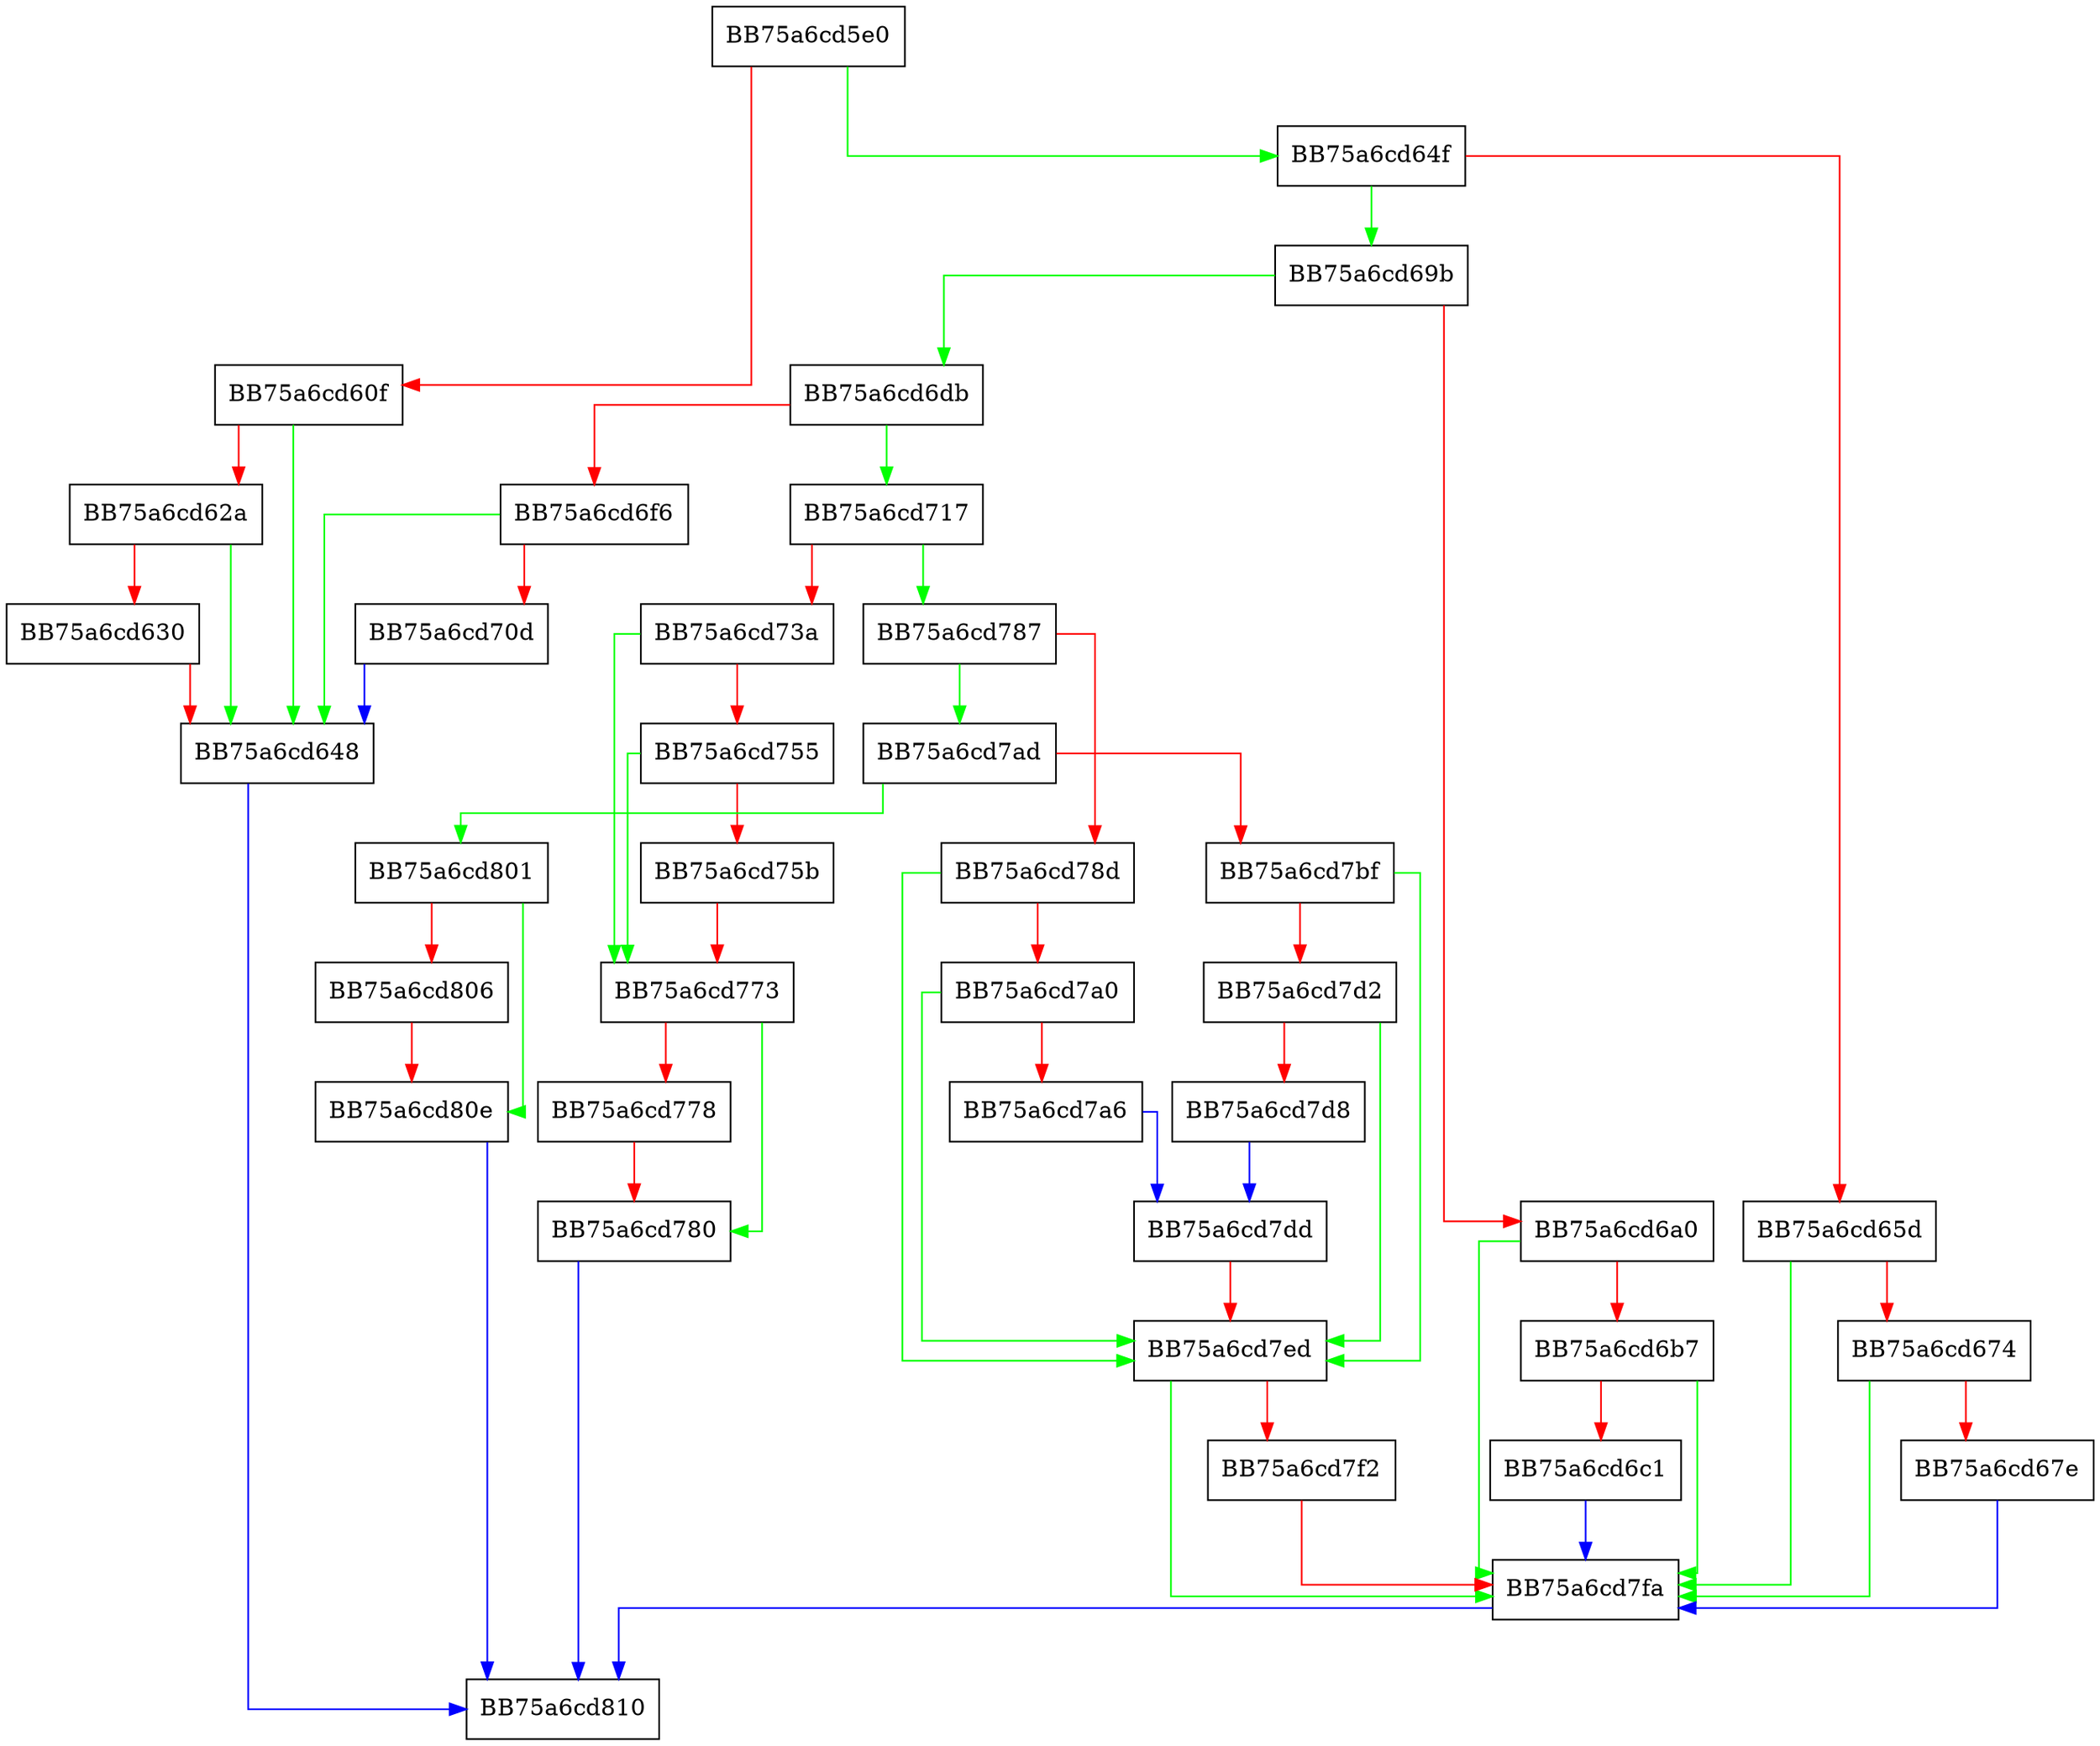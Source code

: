 digraph ValidateFile {
  node [shape="box"];
  graph [splines=ortho];
  BB75a6cd5e0 -> BB75a6cd64f [color="green"];
  BB75a6cd5e0 -> BB75a6cd60f [color="red"];
  BB75a6cd60f -> BB75a6cd648 [color="green"];
  BB75a6cd60f -> BB75a6cd62a [color="red"];
  BB75a6cd62a -> BB75a6cd648 [color="green"];
  BB75a6cd62a -> BB75a6cd630 [color="red"];
  BB75a6cd630 -> BB75a6cd648 [color="red"];
  BB75a6cd648 -> BB75a6cd810 [color="blue"];
  BB75a6cd64f -> BB75a6cd69b [color="green"];
  BB75a6cd64f -> BB75a6cd65d [color="red"];
  BB75a6cd65d -> BB75a6cd7fa [color="green"];
  BB75a6cd65d -> BB75a6cd674 [color="red"];
  BB75a6cd674 -> BB75a6cd7fa [color="green"];
  BB75a6cd674 -> BB75a6cd67e [color="red"];
  BB75a6cd67e -> BB75a6cd7fa [color="blue"];
  BB75a6cd69b -> BB75a6cd6db [color="green"];
  BB75a6cd69b -> BB75a6cd6a0 [color="red"];
  BB75a6cd6a0 -> BB75a6cd7fa [color="green"];
  BB75a6cd6a0 -> BB75a6cd6b7 [color="red"];
  BB75a6cd6b7 -> BB75a6cd7fa [color="green"];
  BB75a6cd6b7 -> BB75a6cd6c1 [color="red"];
  BB75a6cd6c1 -> BB75a6cd7fa [color="blue"];
  BB75a6cd6db -> BB75a6cd717 [color="green"];
  BB75a6cd6db -> BB75a6cd6f6 [color="red"];
  BB75a6cd6f6 -> BB75a6cd648 [color="green"];
  BB75a6cd6f6 -> BB75a6cd70d [color="red"];
  BB75a6cd70d -> BB75a6cd648 [color="blue"];
  BB75a6cd717 -> BB75a6cd787 [color="green"];
  BB75a6cd717 -> BB75a6cd73a [color="red"];
  BB75a6cd73a -> BB75a6cd773 [color="green"];
  BB75a6cd73a -> BB75a6cd755 [color="red"];
  BB75a6cd755 -> BB75a6cd773 [color="green"];
  BB75a6cd755 -> BB75a6cd75b [color="red"];
  BB75a6cd75b -> BB75a6cd773 [color="red"];
  BB75a6cd773 -> BB75a6cd780 [color="green"];
  BB75a6cd773 -> BB75a6cd778 [color="red"];
  BB75a6cd778 -> BB75a6cd780 [color="red"];
  BB75a6cd780 -> BB75a6cd810 [color="blue"];
  BB75a6cd787 -> BB75a6cd7ad [color="green"];
  BB75a6cd787 -> BB75a6cd78d [color="red"];
  BB75a6cd78d -> BB75a6cd7ed [color="green"];
  BB75a6cd78d -> BB75a6cd7a0 [color="red"];
  BB75a6cd7a0 -> BB75a6cd7ed [color="green"];
  BB75a6cd7a0 -> BB75a6cd7a6 [color="red"];
  BB75a6cd7a6 -> BB75a6cd7dd [color="blue"];
  BB75a6cd7ad -> BB75a6cd801 [color="green"];
  BB75a6cd7ad -> BB75a6cd7bf [color="red"];
  BB75a6cd7bf -> BB75a6cd7ed [color="green"];
  BB75a6cd7bf -> BB75a6cd7d2 [color="red"];
  BB75a6cd7d2 -> BB75a6cd7ed [color="green"];
  BB75a6cd7d2 -> BB75a6cd7d8 [color="red"];
  BB75a6cd7d8 -> BB75a6cd7dd [color="blue"];
  BB75a6cd7dd -> BB75a6cd7ed [color="red"];
  BB75a6cd7ed -> BB75a6cd7fa [color="green"];
  BB75a6cd7ed -> BB75a6cd7f2 [color="red"];
  BB75a6cd7f2 -> BB75a6cd7fa [color="red"];
  BB75a6cd7fa -> BB75a6cd810 [color="blue"];
  BB75a6cd801 -> BB75a6cd80e [color="green"];
  BB75a6cd801 -> BB75a6cd806 [color="red"];
  BB75a6cd806 -> BB75a6cd80e [color="red"];
  BB75a6cd80e -> BB75a6cd810 [color="blue"];
}